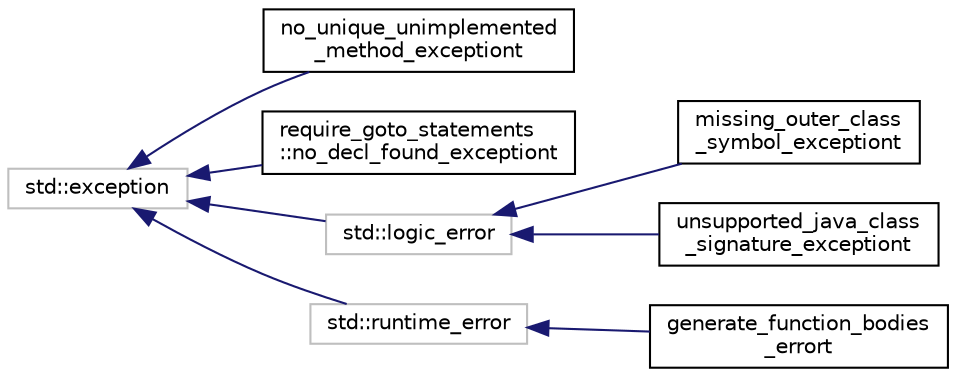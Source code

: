 digraph "Graphical Class Hierarchy"
{
 // LATEX_PDF_SIZE
  bgcolor="transparent";
  edge [fontname="Helvetica",fontsize="10",labelfontname="Helvetica",labelfontsize="10"];
  node [fontname="Helvetica",fontsize="10",shape=record];
  rankdir="LR";
  Node1347 [label="std::exception",height=0.2,width=0.4,color="grey75",tooltip="STL class."];
  Node1347 -> Node0 [dir="back",color="midnightblue",fontsize="10",style="solid",fontname="Helvetica"];
  Node0 [label="no_unique_unimplemented\l_method_exceptiont",height=0.2,width=0.4,color="black",URL="$classno__unique__unimplemented__method__exceptiont.html",tooltip=" "];
  Node1347 -> Node1349 [dir="back",color="midnightblue",fontsize="10",style="solid",fontname="Helvetica"];
  Node1349 [label="require_goto_statements\l::no_decl_found_exceptiont",height=0.2,width=0.4,color="black",URL="$classrequire__goto__statements_1_1no__decl__found__exceptiont.html",tooltip=" "];
  Node1347 -> Node1350 [dir="back",color="midnightblue",fontsize="10",style="solid",fontname="Helvetica"];
  Node1350 [label="std::logic_error",height=0.2,width=0.4,color="grey75",tooltip="STL class."];
  Node1350 -> Node1351 [dir="back",color="midnightblue",fontsize="10",style="solid",fontname="Helvetica"];
  Node1351 [label="missing_outer_class\l_symbol_exceptiont",height=0.2,width=0.4,color="black",URL="$classmissing__outer__class__symbol__exceptiont.html",tooltip="An exception that is raised checking whether a class is implicitly generic if a symbol for an outer c..."];
  Node1350 -> Node1352 [dir="back",color="midnightblue",fontsize="10",style="solid",fontname="Helvetica"];
  Node1352 [label="unsupported_java_class\l_signature_exceptiont",height=0.2,width=0.4,color="black",URL="$classunsupported__java__class__signature__exceptiont.html",tooltip="An exception that is raised for unsupported class signature."];
  Node1347 -> Node1353 [dir="back",color="midnightblue",fontsize="10",style="solid",fontname="Helvetica"];
  Node1353 [label="std::runtime_error",height=0.2,width=0.4,color="grey75",tooltip="STL class."];
  Node1353 -> Node1354 [dir="back",color="midnightblue",fontsize="10",style="solid",fontname="Helvetica"];
  Node1354 [label="generate_function_bodies\l_errort",height=0.2,width=0.4,color="black",URL="$classgenerate__function__bodies__errort.html",tooltip=" "];
}

